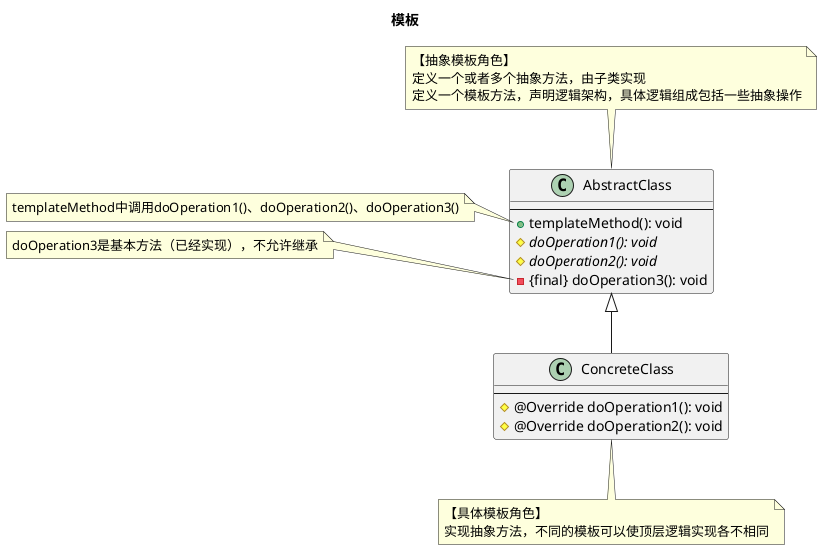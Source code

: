 @startuml
skinparam linetype ortho

title 模板

class AbstractClass {
    --
    + templateMethod(): void
    # {abstract} doOperation1(): void
    # {abstract} doOperation2(): void
    - {final} doOperation3(): void
}
note top of AbstractClass: 【抽象模板角色】\n定义一个或者多个抽象方法，由子类实现\n定义一个模板方法，声明逻辑架构，具体逻辑组成包括一些抽象操作
note left of AbstractClass::templateMethod
    templateMethod中调用doOperation1()、doOperation2()、doOperation3()
end note

note left of AbstractClass::doOperation3
    doOperation3是基本方法（已经实现），不允许继承
end note

class ConcreteClass {
    --
    # @Override doOperation1(): void
    # @Override doOperation2(): void
}
AbstractClass <|-- ConcreteClass
note bottom of ConcreteClass: 【具体模板角色】\n实现抽象方法，不同的模板可以使顶层逻辑实现各不相同

@enduml